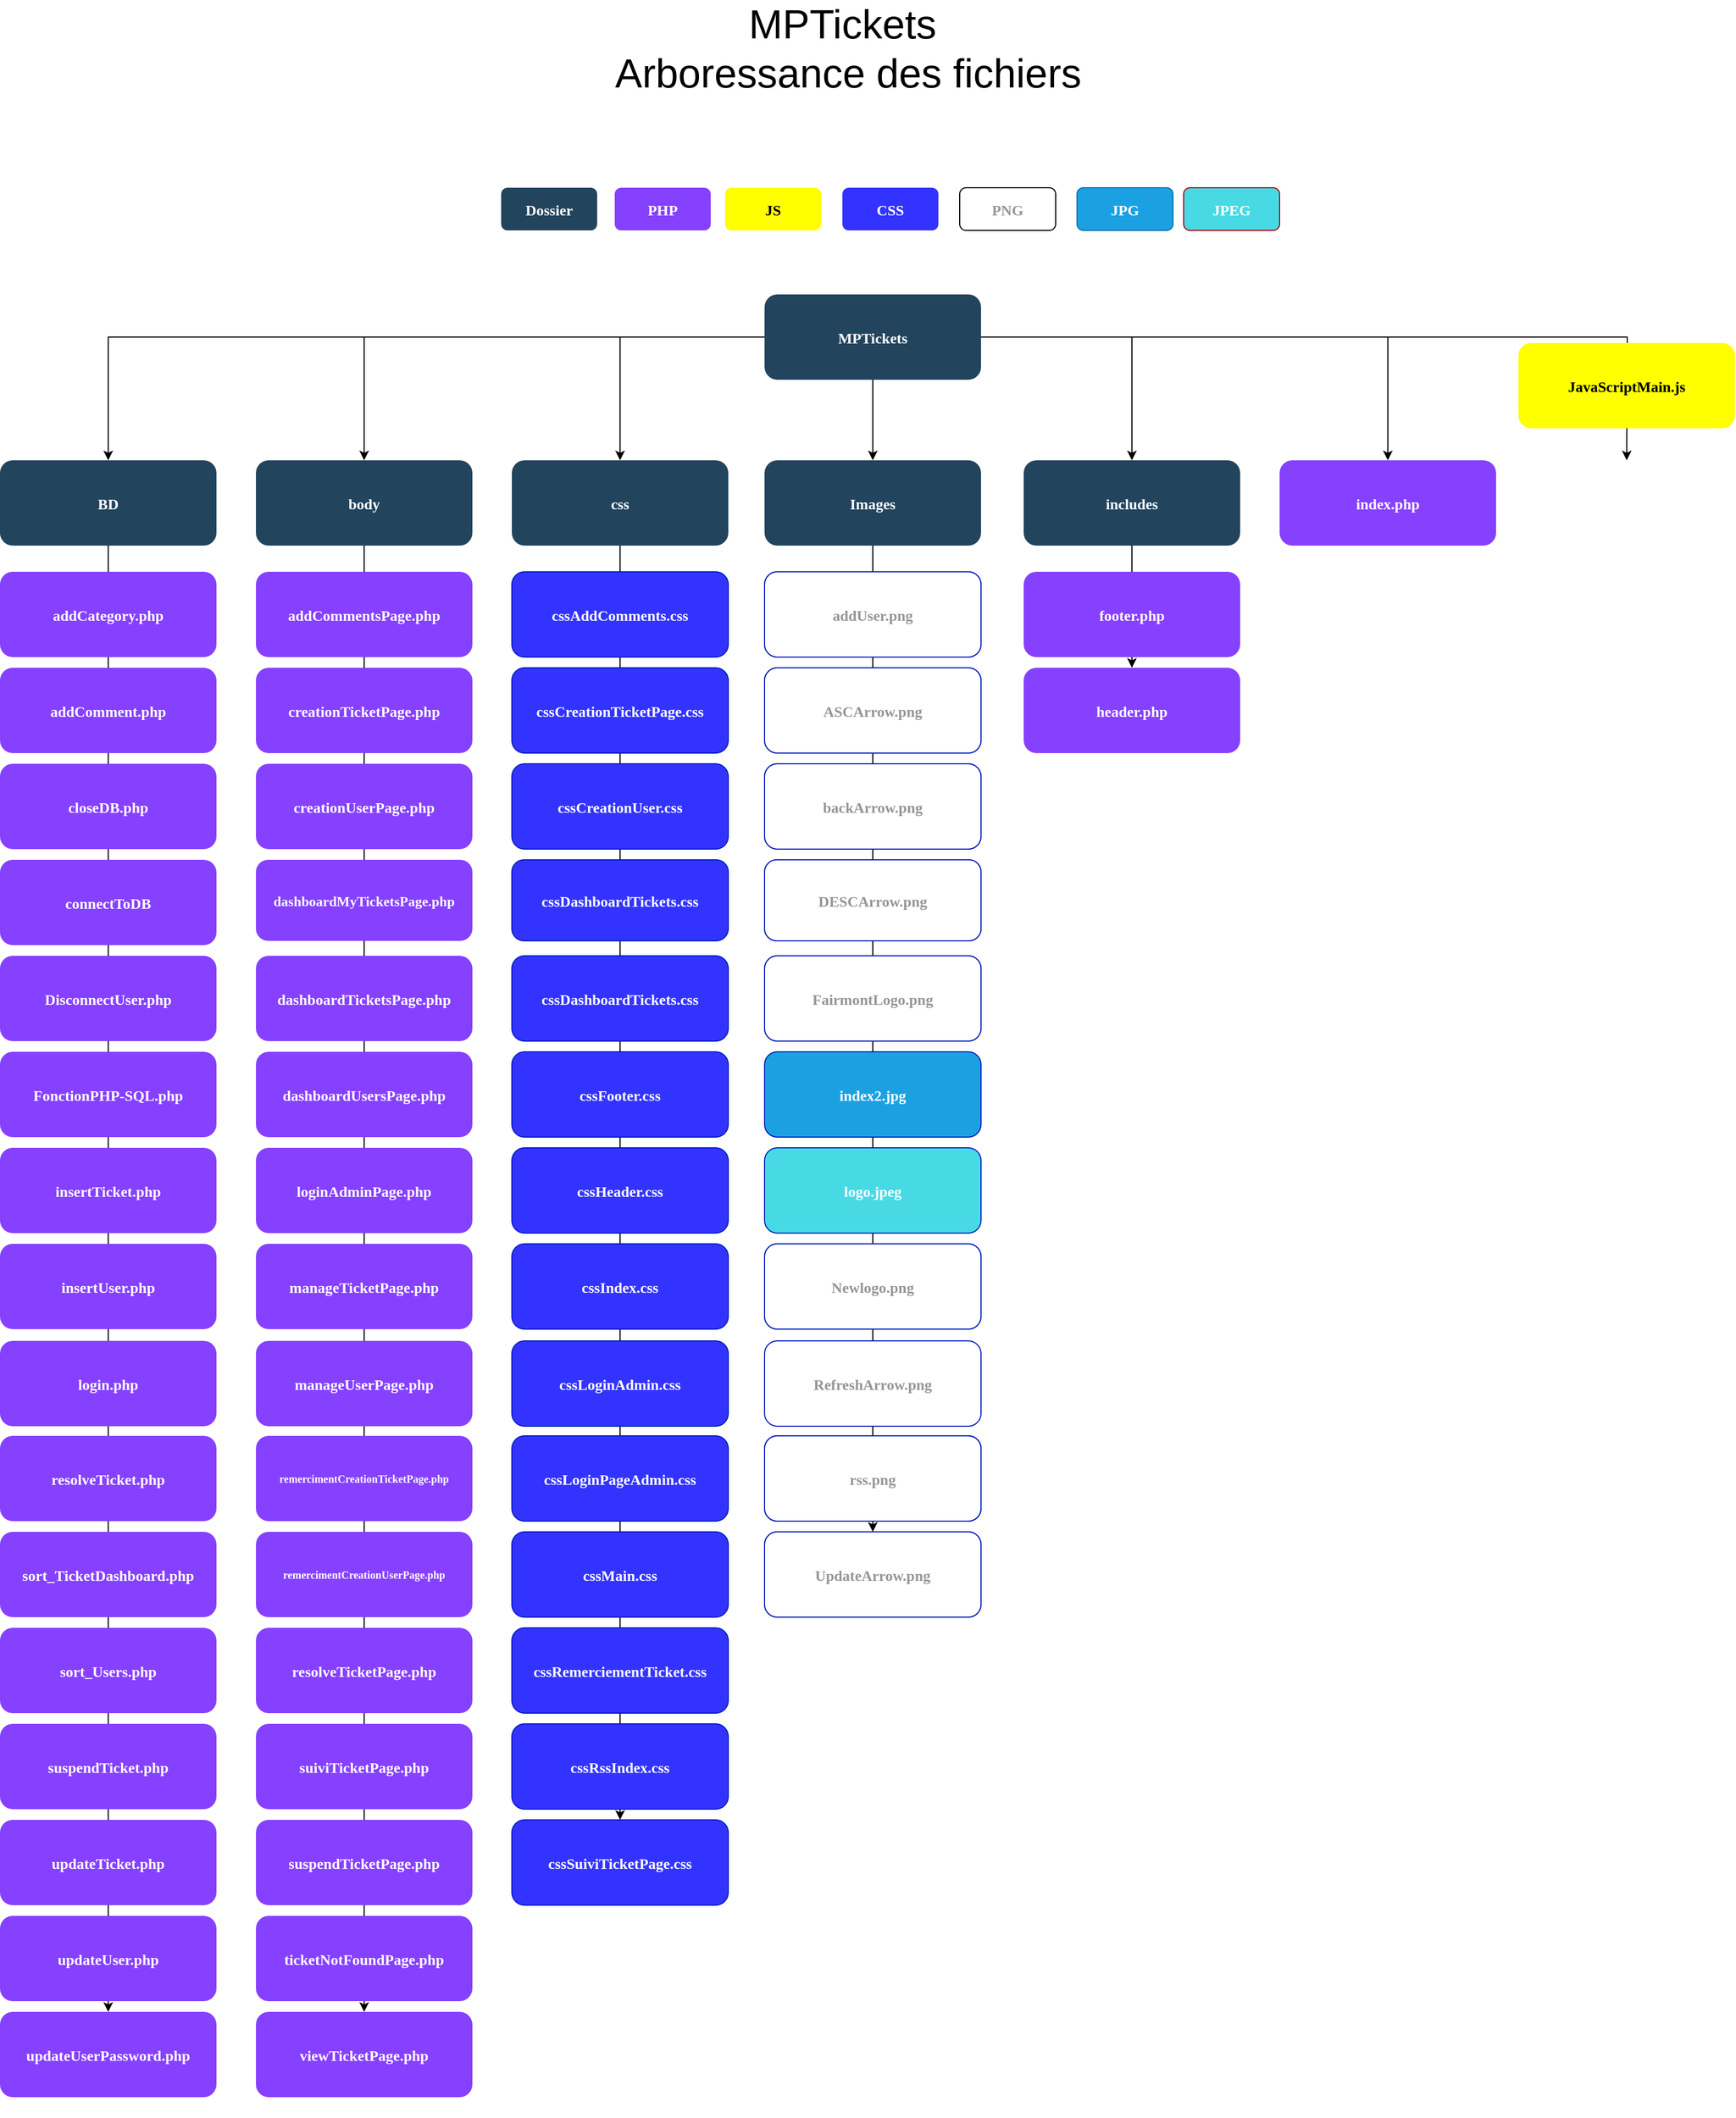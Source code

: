 <mxfile version="13.2.4" type="github">
  <diagram name="Page-1" id="2c0d36ab-eaac-3732-788b-9136903baeff">
    <mxGraphModel dx="2370" dy="1272" grid="1" gridSize="10" guides="1" tooltips="1" connect="1" arrows="1" fold="1" page="1" pageScale="1.5" pageWidth="1169" pageHeight="827" background="#ffffff" math="0" shadow="0">
      <root>
        <mxCell id="0" />
        <mxCell id="1" parent="0" />
        <mxCell id="uUAIeoqgprKivKORN0hk-153" style="edgeStyle=orthogonalEdgeStyle;rounded=0;orthogonalLoop=1;jettySize=auto;html=1;entryX=0.5;entryY=0;entryDx=0;entryDy=0;" parent="1" source="2" target="uUAIeoqgprKivKORN0hk-134" edge="1">
          <mxGeometry relative="1" as="geometry" />
        </mxCell>
        <mxCell id="uUAIeoqgprKivKORN0hk-154" style="edgeStyle=orthogonalEdgeStyle;rounded=0;orthogonalLoop=1;jettySize=auto;html=1;entryX=0.5;entryY=0;entryDx=0;entryDy=0;" parent="1" source="2" target="uUAIeoqgprKivKORN0hk-140" edge="1">
          <mxGeometry relative="1" as="geometry" />
        </mxCell>
        <mxCell id="uUAIeoqgprKivKORN0hk-155" style="edgeStyle=orthogonalEdgeStyle;rounded=0;orthogonalLoop=1;jettySize=auto;html=1;" parent="1" source="2" edge="1">
          <mxGeometry relative="1" as="geometry">
            <mxPoint x="1605.5" y="445.5" as="targetPoint" />
          </mxGeometry>
        </mxCell>
        <mxCell id="uUAIeoqgprKivKORN0hk-158" style="edgeStyle=orthogonalEdgeStyle;rounded=0;orthogonalLoop=1;jettySize=auto;html=1;entryX=0.5;entryY=0;entryDx=0;entryDy=0;" parent="1" source="2" target="uUAIeoqgprKivKORN0hk-139" edge="1">
          <mxGeometry relative="1" as="geometry" />
        </mxCell>
        <mxCell id="uUAIeoqgprKivKORN0hk-159" style="edgeStyle=orthogonalEdgeStyle;rounded=0;orthogonalLoop=1;jettySize=auto;html=1;entryX=0.5;entryY=0;entryDx=0;entryDy=0;" parent="1" source="2" target="uUAIeoqgprKivKORN0hk-137" edge="1">
          <mxGeometry relative="1" as="geometry" />
        </mxCell>
        <mxCell id="uUAIeoqgprKivKORN0hk-160" style="edgeStyle=orthogonalEdgeStyle;rounded=0;orthogonalLoop=1;jettySize=auto;html=1;" parent="1" source="2" target="uUAIeoqgprKivKORN0hk-141" edge="1">
          <mxGeometry relative="1" as="geometry" />
        </mxCell>
        <mxCell id="uUAIeoqgprKivKORN0hk-161" style="edgeStyle=orthogonalEdgeStyle;rounded=0;orthogonalLoop=1;jettySize=auto;html=1;entryX=0.5;entryY=0;entryDx=0;entryDy=0;" parent="1" source="2" target="uUAIeoqgprKivKORN0hk-138" edge="1">
          <mxGeometry relative="1" as="geometry" />
        </mxCell>
        <mxCell id="2" value="MPTickets" style="rounded=1;fillColor=#23445D;gradientColor=none;strokeColor=none;fontColor=#FFFFFF;fontStyle=1;fontFamily=Tahoma;fontSize=14" parent="1" vertex="1">
          <mxGeometry x="797" y="290" width="203" height="80" as="geometry" />
        </mxCell>
        <mxCell id="uWq1KzhLS-u4s3BtoLt3-89" style="edgeStyle=orthogonalEdgeStyle;rounded=0;orthogonalLoop=1;jettySize=auto;html=1;fontSize=14;fontColor=#969696;" edge="1" parent="1" source="uUAIeoqgprKivKORN0hk-134" target="uWq1KzhLS-u4s3BtoLt3-72">
          <mxGeometry relative="1" as="geometry" />
        </mxCell>
        <mxCell id="uUAIeoqgprKivKORN0hk-134" value="Images" style="rounded=1;fillColor=#23445D;gradientColor=none;strokeColor=none;fontColor=#FFFFFF;fontStyle=1;fontFamily=Tahoma;fontSize=14" parent="1" vertex="1">
          <mxGeometry x="797" y="445.5" width="203" height="80" as="geometry" />
        </mxCell>
        <mxCell id="uUAIeoqgprKivKORN0hk-136" value="JavaScriptMain.js" style="rounded=1;fillColor=#FFFF00;gradientColor=none;strokeColor=none;fontColor=#000000;fontStyle=1;fontFamily=Tahoma;fontSize=14" parent="1" vertex="1">
          <mxGeometry x="1504" y="335.5" width="203" height="80" as="geometry" />
        </mxCell>
        <mxCell id="uWq1KzhLS-u4s3BtoLt3-87" style="edgeStyle=orthogonalEdgeStyle;rounded=0;orthogonalLoop=1;jettySize=auto;html=1;fontSize=14;fontColor=#969696;" edge="1" parent="1" source="uUAIeoqgprKivKORN0hk-137" target="uWq1KzhLS-u4s3BtoLt3-41">
          <mxGeometry relative="1" as="geometry" />
        </mxCell>
        <mxCell id="uUAIeoqgprKivKORN0hk-137" value="body" style="rounded=1;fillColor=#23445D;gradientColor=none;strokeColor=none;fontColor=#FFFFFF;fontStyle=1;fontFamily=Tahoma;fontSize=14" parent="1" vertex="1">
          <mxGeometry x="320" y="445.5" width="203" height="80" as="geometry" />
        </mxCell>
        <mxCell id="uWq1KzhLS-u4s3BtoLt3-90" style="edgeStyle=orthogonalEdgeStyle;rounded=0;orthogonalLoop=1;jettySize=auto;html=1;fontSize=14;fontColor=#969696;" edge="1" parent="1" source="uUAIeoqgprKivKORN0hk-138" target="uWq1KzhLS-u4s3BtoLt3-82">
          <mxGeometry relative="1" as="geometry" />
        </mxCell>
        <mxCell id="uUAIeoqgprKivKORN0hk-138" value="includes" style="rounded=1;fillColor=#23445D;gradientColor=none;strokeColor=none;fontColor=#FFFFFF;fontStyle=1;fontFamily=Tahoma;fontSize=14" parent="1" vertex="1">
          <mxGeometry x="1040" y="445.5" width="203" height="80" as="geometry" />
        </mxCell>
        <mxCell id="uWq1KzhLS-u4s3BtoLt3-88" style="edgeStyle=orthogonalEdgeStyle;rounded=0;orthogonalLoop=1;jettySize=auto;html=1;fontSize=14;fontColor=#969696;" edge="1" parent="1" source="uUAIeoqgprKivKORN0hk-139" target="uWq1KzhLS-u4s3BtoLt3-57">
          <mxGeometry relative="1" as="geometry" />
        </mxCell>
        <mxCell id="uUAIeoqgprKivKORN0hk-139" value="css" style="rounded=1;fillColor=#23445D;gradientColor=none;strokeColor=none;fontColor=#FFFFFF;fontStyle=1;fontFamily=Tahoma;fontSize=14" parent="1" vertex="1">
          <mxGeometry x="560" y="445.5" width="203" height="80" as="geometry" />
        </mxCell>
        <mxCell id="uUAIeoqgprKivKORN0hk-140" value="index.php" style="rounded=1;fillColor=#8640FF;gradientColor=none;strokeColor=none;fontColor=#FFFFFF;fontStyle=1;fontFamily=Tahoma;fontSize=14" parent="1" vertex="1">
          <mxGeometry x="1280" y="445.5" width="203" height="80" as="geometry" />
        </mxCell>
        <mxCell id="uWq1KzhLS-u4s3BtoLt3-86" style="edgeStyle=orthogonalEdgeStyle;rounded=0;orthogonalLoop=1;jettySize=auto;html=1;fontSize=14;fontColor=#969696;" edge="1" parent="1" source="uUAIeoqgprKivKORN0hk-141" target="uWq1KzhLS-u4s3BtoLt3-25">
          <mxGeometry relative="1" as="geometry" />
        </mxCell>
        <mxCell id="uUAIeoqgprKivKORN0hk-141" value="BD" style="rounded=1;fillColor=#23445D;gradientColor=none;strokeColor=none;fontColor=#FFFFFF;fontStyle=1;fontFamily=Tahoma;fontSize=14" parent="1" vertex="1">
          <mxGeometry x="80" y="445.5" width="203" height="80" as="geometry" />
        </mxCell>
        <mxCell id="uWq1KzhLS-u4s3BtoLt3-5" value="addCategory.php" style="rounded=1;fillColor=#8640FF;gradientColor=none;strokeColor=none;fontColor=#FFFFFF;fontStyle=1;fontFamily=Tahoma;fontSize=14" vertex="1" parent="1">
          <mxGeometry x="80" y="550" width="203" height="80" as="geometry" />
        </mxCell>
        <mxCell id="uWq1KzhLS-u4s3BtoLt3-6" value="sort_Users.php" style="rounded=1;fillColor=#8640FF;gradientColor=none;strokeColor=none;fontColor=#FFFFFF;fontStyle=1;fontFamily=Tahoma;fontSize=14" vertex="1" parent="1">
          <mxGeometry x="80" y="1540" width="203" height="80" as="geometry" />
        </mxCell>
        <mxCell id="uWq1KzhLS-u4s3BtoLt3-11" value="sort_TicketDashboard.php" style="rounded=1;fillColor=#8640FF;gradientColor=none;strokeColor=none;fontColor=#FFFFFF;fontStyle=1;fontFamily=Tahoma;fontSize=14" vertex="1" parent="1">
          <mxGeometry x="80" y="1450" width="203" height="80" as="geometry" />
        </mxCell>
        <mxCell id="uWq1KzhLS-u4s3BtoLt3-12" value="resolveTicket.php" style="rounded=1;fillColor=#8640FF;gradientColor=none;strokeColor=none;fontColor=#FFFFFF;fontStyle=1;fontFamily=Tahoma;fontSize=14" vertex="1" parent="1">
          <mxGeometry x="80" y="1360" width="203" height="80" as="geometry" />
        </mxCell>
        <mxCell id="uWq1KzhLS-u4s3BtoLt3-13" value="addComment.php" style="rounded=1;fillColor=#8640FF;gradientColor=none;strokeColor=none;fontColor=#FFFFFF;fontStyle=1;fontFamily=Tahoma;fontSize=14" vertex="1" parent="1">
          <mxGeometry x="80" y="640" width="203" height="80" as="geometry" />
        </mxCell>
        <mxCell id="uWq1KzhLS-u4s3BtoLt3-14" value="insertUser.php" style="rounded=1;fillColor=#8640FF;gradientColor=none;strokeColor=none;fontColor=#FFFFFF;fontStyle=1;fontFamily=Tahoma;fontSize=14" vertex="1" parent="1">
          <mxGeometry x="80" y="1180" width="203" height="80" as="geometry" />
        </mxCell>
        <mxCell id="uWq1KzhLS-u4s3BtoLt3-15" value="login.php" style="rounded=1;fillColor=#8640FF;gradientColor=none;strokeColor=none;fontColor=#FFFFFF;fontStyle=1;fontFamily=Tahoma;fontSize=14" vertex="1" parent="1">
          <mxGeometry x="80" y="1271" width="203" height="80" as="geometry" />
        </mxCell>
        <mxCell id="uWq1KzhLS-u4s3BtoLt3-16" value="FonctionPHP-SQL.php" style="rounded=1;fillColor=#8640FF;gradientColor=none;strokeColor=none;fontColor=#FFFFFF;fontStyle=1;fontFamily=Tahoma;fontSize=14" vertex="1" parent="1">
          <mxGeometry x="80" y="1000" width="203" height="80" as="geometry" />
        </mxCell>
        <mxCell id="uWq1KzhLS-u4s3BtoLt3-17" value="insertTicket.php" style="rounded=1;fillColor=#8640FF;gradientColor=none;strokeColor=none;fontColor=#FFFFFF;fontStyle=1;fontFamily=Tahoma;fontSize=14" vertex="1" parent="1">
          <mxGeometry x="80" y="1090" width="203" height="80" as="geometry" />
        </mxCell>
        <mxCell id="uWq1KzhLS-u4s3BtoLt3-18" value="DisconnectUser.php" style="rounded=1;fillColor=#8640FF;gradientColor=none;strokeColor=none;fontColor=#FFFFFF;fontStyle=1;fontFamily=Tahoma;fontSize=14" vertex="1" parent="1">
          <mxGeometry x="80" y="910" width="203" height="80" as="geometry" />
        </mxCell>
        <mxCell id="uWq1KzhLS-u4s3BtoLt3-19" value="connectToDB" style="rounded=1;fillColor=#8640FF;gradientColor=none;strokeColor=none;fontColor=#FFFFFF;fontStyle=1;fontFamily=Tahoma;fontSize=14" vertex="1" parent="1">
          <mxGeometry x="80" y="820" width="203" height="80" as="geometry" />
        </mxCell>
        <mxCell id="uWq1KzhLS-u4s3BtoLt3-20" value="closeDB.php" style="rounded=1;fillColor=#8640FF;gradientColor=none;strokeColor=none;fontColor=#FFFFFF;fontStyle=1;fontFamily=Tahoma;fontSize=14" vertex="1" parent="1">
          <mxGeometry x="80" y="730" width="203" height="80" as="geometry" />
        </mxCell>
        <mxCell id="uWq1KzhLS-u4s3BtoLt3-23" value="suspendTicket.php" style="rounded=1;fillColor=#8640FF;gradientColor=none;strokeColor=none;fontColor=#FFFFFF;fontStyle=1;fontFamily=Tahoma;fontSize=14" vertex="1" parent="1">
          <mxGeometry x="80" y="1630" width="203" height="80" as="geometry" />
        </mxCell>
        <mxCell id="uWq1KzhLS-u4s3BtoLt3-24" value="updateTicket.php" style="rounded=1;fillColor=#8640FF;gradientColor=none;strokeColor=none;fontColor=#FFFFFF;fontStyle=1;fontFamily=Tahoma;fontSize=14" vertex="1" parent="1">
          <mxGeometry x="80" y="1720" width="203" height="80" as="geometry" />
        </mxCell>
        <mxCell id="uWq1KzhLS-u4s3BtoLt3-25" value="updateUserPassword.php" style="rounded=1;fillColor=#8640FF;gradientColor=none;strokeColor=none;fontColor=#FFFFFF;fontStyle=1;fontFamily=Tahoma;fontSize=14" vertex="1" parent="1">
          <mxGeometry x="80" y="1900" width="203" height="80" as="geometry" />
        </mxCell>
        <mxCell id="uWq1KzhLS-u4s3BtoLt3-26" value="updateUser.php" style="rounded=1;fillColor=#8640FF;gradientColor=none;strokeColor=none;fontColor=#FFFFFF;fontStyle=1;fontFamily=Tahoma;fontSize=14" vertex="1" parent="1">
          <mxGeometry x="80" y="1810" width="203" height="80" as="geometry" />
        </mxCell>
        <mxCell id="uWq1KzhLS-u4s3BtoLt3-27" value="addCommentsPage.php" style="rounded=1;fillColor=#8640FF;gradientColor=none;strokeColor=none;fontColor=#FFFFFF;fontStyle=1;fontFamily=Tahoma;fontSize=14" vertex="1" parent="1">
          <mxGeometry x="320" y="550" width="203" height="80" as="geometry" />
        </mxCell>
        <mxCell id="uWq1KzhLS-u4s3BtoLt3-28" value="resolveTicketPage.php" style="rounded=1;fillColor=#8640FF;gradientColor=none;strokeColor=none;fontColor=#FFFFFF;fontStyle=1;fontFamily=Tahoma;fontSize=14" vertex="1" parent="1">
          <mxGeometry x="320" y="1540" width="203" height="80" as="geometry" />
        </mxCell>
        <mxCell id="uWq1KzhLS-u4s3BtoLt3-29" value="remercimentCreationUserPage.php" style="rounded=1;fillColor=#8640FF;gradientColor=none;strokeColor=none;fontColor=#FFFFFF;fontStyle=1;fontFamily=Tahoma;fontSize=10;" vertex="1" parent="1">
          <mxGeometry x="320" y="1450" width="203" height="80" as="geometry" />
        </mxCell>
        <mxCell id="uWq1KzhLS-u4s3BtoLt3-30" value="remercimentCreationTicketPage.php" style="rounded=1;fillColor=#8640FF;gradientColor=none;strokeColor=none;fontColor=#FFFFFF;fontStyle=1;fontFamily=Tahoma;fontSize=10;" vertex="1" parent="1">
          <mxGeometry x="320" y="1360" width="203" height="80" as="geometry" />
        </mxCell>
        <mxCell id="uWq1KzhLS-u4s3BtoLt3-31" value="creationTicketPage.php" style="rounded=1;fillColor=#8640FF;gradientColor=none;strokeColor=none;fontColor=#FFFFFF;fontStyle=1;fontFamily=Tahoma;fontSize=14" vertex="1" parent="1">
          <mxGeometry x="320" y="640" width="203" height="80" as="geometry" />
        </mxCell>
        <mxCell id="uWq1KzhLS-u4s3BtoLt3-32" value="manageTicketPage.php" style="rounded=1;fillColor=#8640FF;gradientColor=none;strokeColor=none;fontColor=#FFFFFF;fontStyle=1;fontFamily=Tahoma;fontSize=14" vertex="1" parent="1">
          <mxGeometry x="320" y="1180" width="203" height="80" as="geometry" />
        </mxCell>
        <mxCell id="uWq1KzhLS-u4s3BtoLt3-33" value="manageUserPage.php" style="rounded=1;fillColor=#8640FF;gradientColor=none;strokeColor=none;fontColor=#FFFFFF;fontStyle=1;fontFamily=Tahoma;fontSize=14" vertex="1" parent="1">
          <mxGeometry x="320" y="1271" width="203" height="80" as="geometry" />
        </mxCell>
        <mxCell id="uWq1KzhLS-u4s3BtoLt3-34" value="dashboardUsersPage.php" style="rounded=1;fillColor=#8640FF;gradientColor=none;strokeColor=none;fontColor=#FFFFFF;fontStyle=1;fontFamily=Tahoma;fontSize=14" vertex="1" parent="1">
          <mxGeometry x="320" y="1000" width="203" height="80" as="geometry" />
        </mxCell>
        <mxCell id="uWq1KzhLS-u4s3BtoLt3-35" value="loginAdminPage.php" style="rounded=1;fillColor=#8640FF;gradientColor=none;strokeColor=none;fontColor=#FFFFFF;fontStyle=1;fontFamily=Tahoma;fontSize=14" vertex="1" parent="1">
          <mxGeometry x="320" y="1090" width="203" height="80" as="geometry" />
        </mxCell>
        <mxCell id="uWq1KzhLS-u4s3BtoLt3-36" value="dashboardTicketsPage.php" style="rounded=1;fillColor=#8640FF;gradientColor=none;strokeColor=none;fontColor=#FFFFFF;fontStyle=1;fontFamily=Tahoma;fontSize=14" vertex="1" parent="1">
          <mxGeometry x="320" y="910" width="203" height="80" as="geometry" />
        </mxCell>
        <mxCell id="uWq1KzhLS-u4s3BtoLt3-37" value="dashboardMyTicketsPage.php" style="rounded=1;fillColor=#8640FF;gradientColor=none;strokeColor=none;fontColor=#FFFFFF;fontStyle=1;fontFamily=Tahoma;fontSize=13;" vertex="1" parent="1">
          <mxGeometry x="320" y="820" width="203" height="76" as="geometry" />
        </mxCell>
        <mxCell id="uWq1KzhLS-u4s3BtoLt3-38" value="creationUserPage.php" style="rounded=1;fillColor=#8640FF;gradientColor=none;strokeColor=none;fontColor=#FFFFFF;fontStyle=1;fontFamily=Tahoma;fontSize=14" vertex="1" parent="1">
          <mxGeometry x="320" y="730" width="203" height="80" as="geometry" />
        </mxCell>
        <mxCell id="uWq1KzhLS-u4s3BtoLt3-39" value="suiviTicketPage.php" style="rounded=1;fillColor=#8640FF;gradientColor=none;strokeColor=none;fontColor=#FFFFFF;fontStyle=1;fontFamily=Tahoma;fontSize=14" vertex="1" parent="1">
          <mxGeometry x="320" y="1630" width="203" height="80" as="geometry" />
        </mxCell>
        <mxCell id="uWq1KzhLS-u4s3BtoLt3-40" value="suspendTicketPage.php" style="rounded=1;fillColor=#8640FF;gradientColor=none;strokeColor=none;fontColor=#FFFFFF;fontStyle=1;fontFamily=Tahoma;fontSize=14" vertex="1" parent="1">
          <mxGeometry x="320" y="1720" width="203" height="80" as="geometry" />
        </mxCell>
        <mxCell id="uWq1KzhLS-u4s3BtoLt3-41" value="viewTicketPage.php" style="rounded=1;fillColor=#8640FF;gradientColor=none;strokeColor=none;fontColor=#FFFFFF;fontStyle=1;fontFamily=Tahoma;fontSize=14" vertex="1" parent="1">
          <mxGeometry x="320" y="1900" width="203" height="80" as="geometry" />
        </mxCell>
        <mxCell id="uWq1KzhLS-u4s3BtoLt3-42" value="ticketNotFoundPage.php" style="rounded=1;fillColor=#8640FF;gradientColor=none;strokeColor=none;fontColor=#FFFFFF;fontStyle=1;fontFamily=Tahoma;fontSize=14" vertex="1" parent="1">
          <mxGeometry x="320" y="1810" width="203" height="80" as="geometry" />
        </mxCell>
        <mxCell id="uWq1KzhLS-u4s3BtoLt3-44" value="cssAddComments.css" style="rounded=1;fillColor=#3333FF;strokeColor=#001DBC;fontColor=#ffffff;fontStyle=1;fontFamily=Tahoma;fontSize=14;strokeWidth=1;" vertex="1" parent="1">
          <mxGeometry x="560" y="550" width="203" height="80" as="geometry" />
        </mxCell>
        <mxCell id="uWq1KzhLS-u4s3BtoLt3-45" value="cssRemerciementTicket.css" style="rounded=1;fillColor=#3333FF;strokeColor=#001DBC;fontColor=#ffffff;fontStyle=1;fontFamily=Tahoma;fontSize=14;strokeWidth=1;" vertex="1" parent="1">
          <mxGeometry x="560" y="1540" width="203" height="80" as="geometry" />
        </mxCell>
        <mxCell id="uWq1KzhLS-u4s3BtoLt3-46" value="cssMain.css" style="rounded=1;fillColor=#3333FF;strokeColor=#001DBC;fontColor=#ffffff;fontStyle=1;fontFamily=Tahoma;fontSize=14;strokeWidth=1;" vertex="1" parent="1">
          <mxGeometry x="560" y="1450" width="203" height="80" as="geometry" />
        </mxCell>
        <mxCell id="uWq1KzhLS-u4s3BtoLt3-47" value="cssLoginPageAdmin.css" style="rounded=1;fillColor=#3333FF;strokeColor=#001DBC;fontColor=#ffffff;fontStyle=1;fontFamily=Tahoma;fontSize=14;strokeWidth=1;" vertex="1" parent="1">
          <mxGeometry x="560" y="1360" width="203" height="80" as="geometry" />
        </mxCell>
        <mxCell id="uWq1KzhLS-u4s3BtoLt3-48" value="cssCreationTicketPage.css" style="rounded=1;fillColor=#3333FF;strokeColor=#001DBC;fontColor=#ffffff;fontStyle=1;fontFamily=Tahoma;fontSize=14;strokeWidth=1;" vertex="1" parent="1">
          <mxGeometry x="560" y="640" width="203" height="80" as="geometry" />
        </mxCell>
        <mxCell id="uWq1KzhLS-u4s3BtoLt3-49" value="cssIndex.css" style="rounded=1;fillColor=#3333FF;strokeColor=#001DBC;fontColor=#ffffff;fontStyle=1;fontFamily=Tahoma;fontSize=14;strokeWidth=1;" vertex="1" parent="1">
          <mxGeometry x="560" y="1180" width="203" height="80" as="geometry" />
        </mxCell>
        <mxCell id="uWq1KzhLS-u4s3BtoLt3-50" value="cssLoginAdmin.css" style="rounded=1;fillColor=#3333FF;strokeColor=#001DBC;fontColor=#ffffff;fontStyle=1;fontFamily=Tahoma;fontSize=14;strokeWidth=1;" vertex="1" parent="1">
          <mxGeometry x="560" y="1271" width="203" height="80" as="geometry" />
        </mxCell>
        <mxCell id="uWq1KzhLS-u4s3BtoLt3-51" value="cssFooter.css" style="rounded=1;fillColor=#3333FF;strokeColor=#001DBC;fontColor=#ffffff;fontStyle=1;fontFamily=Tahoma;fontSize=14;strokeWidth=1;" vertex="1" parent="1">
          <mxGeometry x="560" y="1000" width="203" height="80" as="geometry" />
        </mxCell>
        <mxCell id="uWq1KzhLS-u4s3BtoLt3-52" value="cssHeader.css" style="rounded=1;fillColor=#3333FF;strokeColor=#001DBC;fontColor=#ffffff;fontStyle=1;fontFamily=Tahoma;fontSize=14;strokeWidth=1;" vertex="1" parent="1">
          <mxGeometry x="560" y="1090" width="203" height="80" as="geometry" />
        </mxCell>
        <mxCell id="uWq1KzhLS-u4s3BtoLt3-53" value="cssDashboardTickets.css" style="rounded=1;fillColor=#3333FF;strokeColor=#001DBC;fontColor=#ffffff;fontStyle=1;fontFamily=Tahoma;fontSize=14;strokeWidth=1;" vertex="1" parent="1">
          <mxGeometry x="560" y="910" width="203" height="80" as="geometry" />
        </mxCell>
        <mxCell id="uWq1KzhLS-u4s3BtoLt3-54" value="cssDashboardTickets.css" style="rounded=1;fillColor=#3333FF;strokeColor=#001DBC;fontColor=#ffffff;fontStyle=1;fontFamily=Tahoma;fontSize=14;strokeWidth=1;" vertex="1" parent="1">
          <mxGeometry x="560" y="820" width="203" height="76" as="geometry" />
        </mxCell>
        <mxCell id="uWq1KzhLS-u4s3BtoLt3-55" value="cssCreationUser.css" style="rounded=1;fillColor=#3333FF;strokeColor=#001DBC;fontColor=#ffffff;fontStyle=1;fontFamily=Tahoma;fontSize=14;strokeWidth=1;" vertex="1" parent="1">
          <mxGeometry x="560" y="730" width="203" height="80" as="geometry" />
        </mxCell>
        <mxCell id="uWq1KzhLS-u4s3BtoLt3-56" value="cssRssIndex.css" style="rounded=1;fillColor=#3333FF;strokeColor=#001DBC;fontColor=#ffffff;fontStyle=1;fontFamily=Tahoma;fontSize=14;strokeWidth=1;" vertex="1" parent="1">
          <mxGeometry x="560" y="1630" width="203" height="80" as="geometry" />
        </mxCell>
        <mxCell id="uWq1KzhLS-u4s3BtoLt3-57" value="cssSuiviTicketPage.css" style="rounded=1;fillColor=#3333FF;strokeColor=#001DBC;fontColor=#ffffff;fontStyle=1;fontFamily=Tahoma;fontSize=14;strokeWidth=1;" vertex="1" parent="1">
          <mxGeometry x="560" y="1720" width="203" height="80" as="geometry" />
        </mxCell>
        <mxCell id="uWq1KzhLS-u4s3BtoLt3-61" value="addUser.png" style="rounded=1;fillColor=#FFFFFF;strokeColor=#001DBC;fontColor=#ffffff;fontStyle=1;fontFamily=Tahoma;fontSize=14;strokeWidth=1;" vertex="1" parent="1">
          <mxGeometry x="797" y="550" width="203" height="80" as="geometry" />
        </mxCell>
        <mxCell id="uWq1KzhLS-u4s3BtoLt3-62" value="ASCArrow.png" style="rounded=1;fillColor=#FFFFFF;strokeColor=#001DBC;fontColor=#ffffff;fontStyle=1;fontFamily=Tahoma;fontSize=14;strokeWidth=1;" vertex="1" parent="1">
          <mxGeometry x="797" y="640" width="203" height="80" as="geometry" />
        </mxCell>
        <mxCell id="uWq1KzhLS-u4s3BtoLt3-63" value="Newlogo.png" style="rounded=1;fillColor=#FFFFFF;strokeColor=#001DBC;fontColor=#ffffff;fontStyle=1;fontFamily=Tahoma;fontSize=14;strokeWidth=1;" vertex="1" parent="1">
          <mxGeometry x="797" y="1180" width="203" height="80" as="geometry" />
        </mxCell>
        <mxCell id="uWq1KzhLS-u4s3BtoLt3-64" value="RefreshArrow.png" style="rounded=1;fillColor=#FFFFFF;strokeColor=#001DBC;fontColor=#969696;fontStyle=1;fontFamily=Tahoma;fontSize=14;strokeWidth=1;" vertex="1" parent="1">
          <mxGeometry x="797" y="1271" width="203" height="80" as="geometry" />
        </mxCell>
        <mxCell id="uWq1KzhLS-u4s3BtoLt3-65" value="index2.jpg" style="rounded=1;fillColor=#1BA1E2;strokeColor=#001DBC;fontColor=#ffffff;fontStyle=1;fontFamily=Tahoma;fontSize=14;strokeWidth=1;" vertex="1" parent="1">
          <mxGeometry x="797" y="1000" width="203" height="80" as="geometry" />
        </mxCell>
        <mxCell id="uWq1KzhLS-u4s3BtoLt3-66" value="logo.jpeg" style="rounded=1;fillColor=#47DAE5;strokeColor=#001DBC;fontColor=#ffffff;fontStyle=1;fontFamily=Tahoma;fontSize=14;strokeWidth=1;" vertex="1" parent="1">
          <mxGeometry x="797" y="1090" width="203" height="80" as="geometry" />
        </mxCell>
        <mxCell id="uWq1KzhLS-u4s3BtoLt3-67" value="FairmontLogo.png" style="rounded=1;fillColor=#FFFFFF;strokeColor=#001DBC;fontColor=#ffffff;fontStyle=1;fontFamily=Tahoma;fontSize=14;strokeWidth=1;" vertex="1" parent="1">
          <mxGeometry x="797" y="910" width="203" height="80" as="geometry" />
        </mxCell>
        <mxCell id="uWq1KzhLS-u4s3BtoLt3-68" value="DESCArrow.png" style="rounded=1;fillColor=#FFFFFF;strokeColor=#001DBC;fontColor=#ffffff;fontStyle=1;fontFamily=Tahoma;fontSize=14;strokeWidth=1;" vertex="1" parent="1">
          <mxGeometry x="797" y="820" width="203" height="76" as="geometry" />
        </mxCell>
        <mxCell id="uWq1KzhLS-u4s3BtoLt3-69" value="backArrow.png" style="rounded=1;fillColor=#FFFFFF;strokeColor=#001DBC;fontColor=#ffffff;fontStyle=1;fontFamily=Tahoma;fontSize=14;strokeWidth=1;" vertex="1" parent="1">
          <mxGeometry x="797" y="730" width="203" height="80" as="geometry" />
        </mxCell>
        <mxCell id="uWq1KzhLS-u4s3BtoLt3-70" value="UpdateArrow.png" style="rounded=1;fillColor=#3333FF;strokeColor=#001DBC;fontColor=#ffffff;fontStyle=1;fontFamily=Tahoma;fontSize=14;strokeWidth=1;" vertex="1" parent="1">
          <mxGeometry x="797" y="1450" width="203" height="80" as="geometry" />
        </mxCell>
        <mxCell id="uWq1KzhLS-u4s3BtoLt3-71" value="rss.png" style="rounded=1;fillColor=#3333FF;strokeColor=#001DBC;fontColor=#ffffff;fontStyle=1;fontFamily=Tahoma;fontSize=14;strokeWidth=1;" vertex="1" parent="1">
          <mxGeometry x="797" y="1360" width="203" height="80" as="geometry" />
        </mxCell>
        <mxCell id="uWq1KzhLS-u4s3BtoLt3-72" value="UpdateArrow.png" style="rounded=1;fillColor=#FFFFFF;strokeColor=#001DBC;fontColor=#969696;fontStyle=1;fontFamily=Tahoma;fontSize=14;strokeWidth=1;" vertex="1" parent="1">
          <mxGeometry x="797" y="1450" width="203" height="80" as="geometry" />
        </mxCell>
        <mxCell id="uWq1KzhLS-u4s3BtoLt3-73" value="rss.png" style="rounded=1;fillColor=#FFFFFF;strokeColor=#001DBC;fontColor=#ffffff;fontStyle=1;fontFamily=Tahoma;fontSize=14;strokeWidth=1;" vertex="1" parent="1">
          <mxGeometry x="797" y="1360" width="203" height="80" as="geometry" />
        </mxCell>
        <mxCell id="uWq1KzhLS-u4s3BtoLt3-74" value="addUser.png" style="rounded=1;fillColor=#FFFFFF;strokeColor=#001DBC;fontColor=#969696;fontStyle=1;fontFamily=Tahoma;fontSize=14;strokeWidth=1;" vertex="1" parent="1">
          <mxGeometry x="797" y="550" width="203" height="80" as="geometry" />
        </mxCell>
        <mxCell id="uWq1KzhLS-u4s3BtoLt3-75" value="ASCArrow.png" style="rounded=1;fillColor=#FFFFFF;strokeColor=#001DBC;fontColor=#969696;fontStyle=1;fontFamily=Tahoma;fontSize=14;strokeWidth=1;" vertex="1" parent="1">
          <mxGeometry x="797" y="640" width="203" height="80" as="geometry" />
        </mxCell>
        <mxCell id="uWq1KzhLS-u4s3BtoLt3-76" value="backArrow.png" style="rounded=1;fillColor=#FFFFFF;strokeColor=#001DBC;fontColor=#969696;fontStyle=1;fontFamily=Tahoma;fontSize=14;strokeWidth=1;" vertex="1" parent="1">
          <mxGeometry x="797" y="730" width="203" height="80" as="geometry" />
        </mxCell>
        <mxCell id="uWq1KzhLS-u4s3BtoLt3-77" value="DESCArrow.png" style="rounded=1;fillColor=#FFFFFF;strokeColor=#001DBC;fontColor=#969696;fontStyle=1;fontFamily=Tahoma;fontSize=14;strokeWidth=1;" vertex="1" parent="1">
          <mxGeometry x="797" y="820" width="203" height="76" as="geometry" />
        </mxCell>
        <mxCell id="uWq1KzhLS-u4s3BtoLt3-78" value="FairmontLogo.png" style="rounded=1;fillColor=#FFFFFF;strokeColor=#001DBC;fontColor=#969696;fontStyle=1;fontFamily=Tahoma;fontSize=14;strokeWidth=1;" vertex="1" parent="1">
          <mxGeometry x="797" y="910" width="203" height="80" as="geometry" />
        </mxCell>
        <mxCell id="uWq1KzhLS-u4s3BtoLt3-79" value="Newlogo.png" style="rounded=1;fillColor=#FFFFFF;strokeColor=#001DBC;fontColor=#969696;fontStyle=1;fontFamily=Tahoma;fontSize=14;strokeWidth=1;" vertex="1" parent="1">
          <mxGeometry x="797" y="1180" width="203" height="80" as="geometry" />
        </mxCell>
        <mxCell id="uWq1KzhLS-u4s3BtoLt3-80" value="rss.png" style="rounded=1;fillColor=#FFFFFF;strokeColor=#001DBC;fontColor=#969696;fontStyle=1;fontFamily=Tahoma;fontSize=14;strokeWidth=1;" vertex="1" parent="1">
          <mxGeometry x="797" y="1360" width="203" height="80" as="geometry" />
        </mxCell>
        <mxCell id="uWq1KzhLS-u4s3BtoLt3-81" value="footer.php" style="rounded=1;fillColor=#8640FF;gradientColor=none;strokeColor=none;fontColor=#FFFFFF;fontStyle=1;fontFamily=Tahoma;fontSize=14" vertex="1" parent="1">
          <mxGeometry x="1040" y="550" width="203" height="80" as="geometry" />
        </mxCell>
        <mxCell id="uWq1KzhLS-u4s3BtoLt3-82" value="header.php" style="rounded=1;fillColor=#8640FF;gradientColor=none;strokeColor=none;fontColor=#FFFFFF;fontStyle=1;fontFamily=Tahoma;fontSize=14" vertex="1" parent="1">
          <mxGeometry x="1040" y="640" width="203" height="80" as="geometry" />
        </mxCell>
        <mxCell id="uWq1KzhLS-u4s3BtoLt3-98" value="&lt;font color=&quot;#000000&quot; style=&quot;font-size: 38px&quot;&gt;MPTickets&amp;nbsp;&lt;br&gt;Arboressance des fichiers&lt;/font&gt;" style="text;html=1;align=center;verticalAlign=middle;resizable=0;points=[];autosize=1;fontSize=14;fontColor=#969696;" vertex="1" parent="1">
          <mxGeometry x="650" y="30" width="450" height="60" as="geometry" />
        </mxCell>
        <mxCell id="uWq1KzhLS-u4s3BtoLt3-99" value="&lt;span style=&quot;color: rgba(0 , 0 , 0 , 0) ; font-family: monospace ; font-size: 0px&quot;&gt;%3CmxGraphModel%3E%3Croot%3E%3CmxCell%20id%3D%220%22%2F%3E%3CmxCell%20id%3D%221%22%20parent%3D%220%22%2F%3E%3CmxCell%20id%3D%222%22%20value%3D%22Dossier%22%20style%3D%22rounded%3D1%3BfillColor%3D%2323445D%3BgradientColor%3Dnone%3BstrokeColor%3Dnone%3BfontColor%3D%23FFFFFF%3BfontStyle%3D1%3BfontFamily%3DTahoma%3BfontSize%3D14%22%20vertex%3D%221%22%20parent%3D%221%22%3E%3CmxGeometry%20y%3D%2260%22%20width%3D%2290%22%20height%3D%2240%22%20as%3D%22geometry%22%2F%3E%3C%2FmxCell%3E%3CmxCell%20id%3D%223%22%20value%3D%22PHP%22%20style%3D%22rounded%3D1%3BfillColor%3D%238640FF%3BgradientColor%3Dnone%3BstrokeColor%3Dnone%3BfontColor%3D%23FFFFFF%3BfontStyle%3D1%3BfontFamily%3DTahoma%3BfontSize%3D14%22%20vertex%3D%221%22%20parent%3D%221%22%3E%3CmxGeometry%20x%3D%22106.5%22%20y%3D%2260%22%20width%3D%2290%22%20height%3D%2240%22%20as%3D%22geometry%22%2F%3E%3C%2FmxCell%3E%3CmxCell%20id%3D%224%22%20value%3D%22JS%22%20style%3D%22rounded%3D1%3BfillColor%3D%23FFFF00%3BgradientColor%3Dnone%3BstrokeColor%3Dnone%3BfontColor%3D%23000000%3BfontStyle%3D1%3BfontFamily%3DTahoma%3BfontSize%3D14%22%20vertex%3D%221%22%20parent%3D%221%22%3E%3CmxGeometry%20x%3D%22210%22%20y%3D%2260%22%20width%3D%2290%22%20height%3D%2240%22%20as%3D%22geometry%22%2F%3E%3C%2FmxCell%3E%3CmxCell%20id%3D%225%22%20value%3D%22CSS%22%20style%3D%22rounded%3D1%3BfillColor%3D%233333FF%3BgradientColor%3Dnone%3BstrokeColor%3Dnone%3BfontColor%3D%23FFFFFF%3BfontStyle%3D1%3BfontFamily%3DTahoma%3BfontSize%3D14%22%20vertex%3D%221%22%20parent%3D%221%22%3E%3CmxGeometry%20x%3D%22320%22%20y%3D%2260%22%20width%3D%2290%22%20height%3D%2240%22%20as%3D%22geometry%22%2F%3E%3C%2FmxCell%3E%3CmxCell%20id%3D%226%22%20value%3D%22PNG%22%20style%3D%22rounded%3D1%3BfillColor%3D%23FFFFFF%3BgradientColor%3Dnone%3BstrokeColor%3D%23000000%3BfontColor%3D%23969696%3BfontStyle%3D1%3BfontFamily%3DTahoma%3BfontSize%3D14%22%20vertex%3D%221%22%20parent%3D%221%22%3E%3CmxGeometry%20x%3D%22430%22%20y%3D%2260%22%20width%3D%2290%22%20height%3D%2240%22%20as%3D%22geometry%22%2F%3E%3C%2FmxCell%3E%3CmxCell%20id%3D%227%22%20value%3D%22JPG%22%20style%3D%22rounded%3D1%3BfillColor%3D%231ba1e2%3BstrokeColor%3D%23006EAF%3BfontColor%3D%23ffffff%3BfontStyle%3D1%3BfontFamily%3DTahoma%3BfontSize%3D14%22%20vertex%3D%221%22%20parent%3D%221%22%3E%3CmxGeometry%20x%3D%22540%22%20y%3D%2260%22%20width%3D%2290%22%20height%3D%2240%22%20as%3D%22geometry%22%2F%3E%3C%2FmxCell%3E%3CmxCell%20id%3D%228%22%20value%3D%22JPEG%22%20style%3D%22rounded%3D1%3BfillColor%3D%2347DAE5%3BstrokeColor%3D%23B20000%3BfontColor%3D%23ffffff%3BfontStyle%3D1%3BfontFamily%3DTahoma%3BfontSize%3D14%22%20vertex%3D%221%22%20parent%3D%221%22%3E%3CmxGeometry%20x%3D%22640%22%20y%3D%2260%22%20width%3D%2290%22%20height%3D%2240%22%20as%3D%22geometry%22%2F%3E%3C%2FmxCell%3E%3C%2Froot%3E%3C%2FmxGraphModel%3E&lt;/span&gt;" style="text;html=1;align=center;verticalAlign=middle;resizable=0;points=[];autosize=1;fontSize=14;fontColor=#969696;" vertex="1" parent="1">
          <mxGeometry x="517" y="1968.5" width="20" height="30" as="geometry" />
        </mxCell>
        <mxCell id="uWq1KzhLS-u4s3BtoLt3-100" value="Dossier" style="rounded=1;fillColor=#23445D;gradientColor=none;strokeColor=none;fontColor=#FFFFFF;fontStyle=1;fontFamily=Tahoma;fontSize=14" vertex="1" parent="1">
          <mxGeometry x="550" y="190" width="90" height="40" as="geometry" />
        </mxCell>
        <mxCell id="uWq1KzhLS-u4s3BtoLt3-101" value="PHP" style="rounded=1;fillColor=#8640FF;gradientColor=none;strokeColor=none;fontColor=#FFFFFF;fontStyle=1;fontFamily=Tahoma;fontSize=14" vertex="1" parent="1">
          <mxGeometry x="656.5" y="190" width="90" height="40" as="geometry" />
        </mxCell>
        <mxCell id="uWq1KzhLS-u4s3BtoLt3-102" value="JS" style="rounded=1;fillColor=#FFFF00;gradientColor=none;strokeColor=none;fontColor=#000000;fontStyle=1;fontFamily=Tahoma;fontSize=14" vertex="1" parent="1">
          <mxGeometry x="760" y="190" width="90" height="40" as="geometry" />
        </mxCell>
        <mxCell id="uWq1KzhLS-u4s3BtoLt3-103" value="CSS" style="rounded=1;fillColor=#3333FF;gradientColor=none;strokeColor=none;fontColor=#FFFFFF;fontStyle=1;fontFamily=Tahoma;fontSize=14" vertex="1" parent="1">
          <mxGeometry x="870" y="190" width="90" height="40" as="geometry" />
        </mxCell>
        <mxCell id="uWq1KzhLS-u4s3BtoLt3-104" value="PNG" style="rounded=1;fillColor=#FFFFFF;gradientColor=none;strokeColor=#000000;fontColor=#969696;fontStyle=1;fontFamily=Tahoma;fontSize=14" vertex="1" parent="1">
          <mxGeometry x="980" y="190" width="90" height="40" as="geometry" />
        </mxCell>
        <mxCell id="uWq1KzhLS-u4s3BtoLt3-105" value="JPG" style="rounded=1;fillColor=#1ba1e2;strokeColor=#006EAF;fontColor=#ffffff;fontStyle=1;fontFamily=Tahoma;fontSize=14" vertex="1" parent="1">
          <mxGeometry x="1090" y="190" width="90" height="40" as="geometry" />
        </mxCell>
        <mxCell id="uWq1KzhLS-u4s3BtoLt3-106" value="JPEG" style="rounded=1;fillColor=#47DAE5;strokeColor=#B20000;fontColor=#ffffff;fontStyle=1;fontFamily=Tahoma;fontSize=14" vertex="1" parent="1">
          <mxGeometry x="1190" y="190" width="90" height="40" as="geometry" />
        </mxCell>
      </root>
    </mxGraphModel>
  </diagram>
</mxfile>

